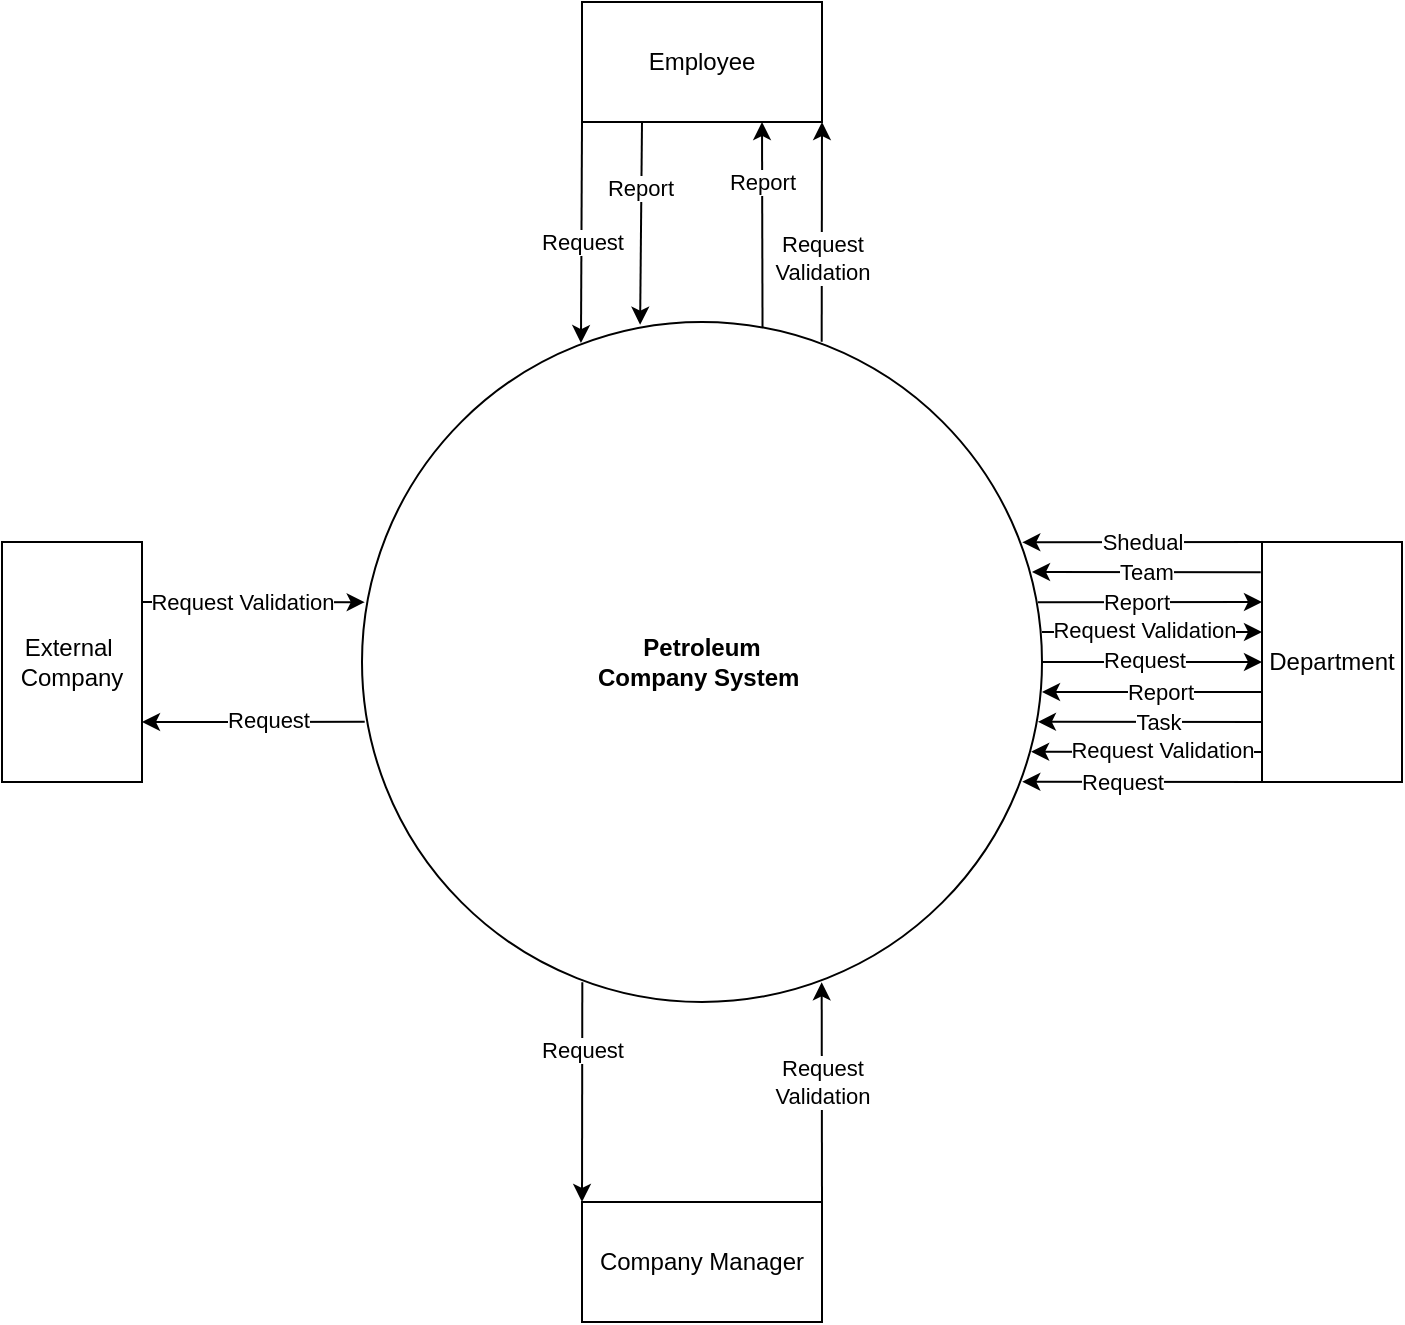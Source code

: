 <mxfile version="21.1.2" type="device">
  <diagram name="Page-1" id="UnYJ4b3-RVH2woZVWHlp">
    <mxGraphModel dx="1666" dy="962" grid="1" gridSize="10" guides="1" tooltips="1" connect="1" arrows="1" fold="1" page="1" pageScale="1" pageWidth="5000" pageHeight="5000" math="0" shadow="0">
      <root>
        <mxCell id="0" />
        <mxCell id="1" parent="0" />
        <mxCell id="g6rydhTcyriPLiJuR2jw-1" value="&lt;b&gt;Petroleum&lt;br/&gt;Company System&amp;nbsp;&lt;/b&gt;" style="ellipse;whiteSpace=wrap;html=1;aspect=fixed;" vertex="1" parent="1">
          <mxGeometry x="500" y="320" width="340" height="340" as="geometry" />
        </mxCell>
        <mxCell id="g6rydhTcyriPLiJuR2jw-3" value="Employee" style="rounded=0;whiteSpace=wrap;html=1;" vertex="1" parent="1">
          <mxGeometry x="610" y="160" width="120" height="60" as="geometry" />
        </mxCell>
        <mxCell id="g6rydhTcyriPLiJuR2jw-6" value="External&amp;nbsp;&lt;br&gt;Company" style="rounded=0;whiteSpace=wrap;html=1;" vertex="1" parent="1">
          <mxGeometry x="320" y="430" width="70" height="120" as="geometry" />
        </mxCell>
        <mxCell id="g6rydhTcyriPLiJuR2jw-8" value="Company Manager" style="rounded=0;whiteSpace=wrap;html=1;" vertex="1" parent="1">
          <mxGeometry x="610" y="760" width="120" height="60" as="geometry" />
        </mxCell>
        <mxCell id="g6rydhTcyriPLiJuR2jw-9" value="Department" style="rounded=0;whiteSpace=wrap;html=1;" vertex="1" parent="1">
          <mxGeometry x="950" y="430" width="70" height="120" as="geometry" />
        </mxCell>
        <mxCell id="g6rydhTcyriPLiJuR2jw-12" value="" style="endArrow=classic;html=1;rounded=0;exitX=0.25;exitY=1;exitDx=0;exitDy=0;entryX=0.409;entryY=0.004;entryDx=0;entryDy=0;entryPerimeter=0;" edge="1" parent="1" source="g6rydhTcyriPLiJuR2jw-3" target="g6rydhTcyriPLiJuR2jw-1">
          <mxGeometry width="50" height="50" relative="1" as="geometry">
            <mxPoint x="680" y="390" as="sourcePoint" />
            <mxPoint x="730" y="340" as="targetPoint" />
          </mxGeometry>
        </mxCell>
        <mxCell id="g6rydhTcyriPLiJuR2jw-13" value="Report" style="edgeLabel;html=1;align=center;verticalAlign=middle;resizable=0;points=[];" vertex="1" connectable="0" parent="g6rydhTcyriPLiJuR2jw-12">
          <mxGeometry x="-0.362" y="-1" relative="1" as="geometry">
            <mxPoint as="offset" />
          </mxGeometry>
        </mxCell>
        <mxCell id="g6rydhTcyriPLiJuR2jw-14" value="" style="endArrow=classic;html=1;rounded=0;entryX=0.75;entryY=1;entryDx=0;entryDy=0;exitX=0.589;exitY=0.008;exitDx=0;exitDy=0;exitPerimeter=0;" edge="1" parent="1" source="g6rydhTcyriPLiJuR2jw-1" target="g6rydhTcyriPLiJuR2jw-3">
          <mxGeometry width="50" height="50" relative="1" as="geometry">
            <mxPoint x="650" y="240" as="sourcePoint" />
            <mxPoint x="700" y="190" as="targetPoint" />
          </mxGeometry>
        </mxCell>
        <mxCell id="g6rydhTcyriPLiJuR2jw-15" value="Report" style="edgeLabel;html=1;align=center;verticalAlign=middle;resizable=0;points=[];" vertex="1" connectable="0" parent="g6rydhTcyriPLiJuR2jw-14">
          <mxGeometry x="0.448" relative="1" as="geometry">
            <mxPoint y="2" as="offset" />
          </mxGeometry>
        </mxCell>
        <mxCell id="g6rydhTcyriPLiJuR2jw-16" value="" style="endArrow=classic;html=1;rounded=0;exitX=0;exitY=1;exitDx=0;exitDy=0;entryX=0.322;entryY=0.031;entryDx=0;entryDy=0;entryPerimeter=0;" edge="1" parent="1" source="g6rydhTcyriPLiJuR2jw-3" target="g6rydhTcyriPLiJuR2jw-1">
          <mxGeometry width="50" height="50" relative="1" as="geometry">
            <mxPoint x="650" y="290" as="sourcePoint" />
            <mxPoint x="700" y="240" as="targetPoint" />
          </mxGeometry>
        </mxCell>
        <mxCell id="g6rydhTcyriPLiJuR2jw-18" value="Request" style="edgeLabel;html=1;align=center;verticalAlign=middle;resizable=0;points=[];" vertex="1" connectable="0" parent="g6rydhTcyriPLiJuR2jw-16">
          <mxGeometry x="0.09" relative="1" as="geometry">
            <mxPoint as="offset" />
          </mxGeometry>
        </mxCell>
        <mxCell id="g6rydhTcyriPLiJuR2jw-17" value="" style="endArrow=classic;html=1;rounded=0;entryX=1;entryY=1;entryDx=0;entryDy=0;exitX=0.676;exitY=0.029;exitDx=0;exitDy=0;exitPerimeter=0;" edge="1" parent="1" source="g6rydhTcyriPLiJuR2jw-1" target="g6rydhTcyriPLiJuR2jw-3">
          <mxGeometry width="50" height="50" relative="1" as="geometry">
            <mxPoint x="650" y="290" as="sourcePoint" />
            <mxPoint x="700" y="240" as="targetPoint" />
          </mxGeometry>
        </mxCell>
        <mxCell id="g6rydhTcyriPLiJuR2jw-19" value="Request&lt;br&gt;Validation" style="edgeLabel;html=1;align=center;verticalAlign=middle;resizable=0;points=[];" vertex="1" connectable="0" parent="g6rydhTcyriPLiJuR2jw-17">
          <mxGeometry x="-0.232" relative="1" as="geometry">
            <mxPoint as="offset" />
          </mxGeometry>
        </mxCell>
        <mxCell id="g6rydhTcyriPLiJuR2jw-20" value="" style="endArrow=classic;html=1;rounded=0;exitX=1;exitY=0.25;exitDx=0;exitDy=0;entryX=0.004;entryY=0.412;entryDx=0;entryDy=0;entryPerimeter=0;" edge="1" parent="1" source="g6rydhTcyriPLiJuR2jw-6" target="g6rydhTcyriPLiJuR2jw-1">
          <mxGeometry width="50" height="50" relative="1" as="geometry">
            <mxPoint x="480" y="490" as="sourcePoint" />
            <mxPoint x="530" y="440" as="targetPoint" />
          </mxGeometry>
        </mxCell>
        <mxCell id="g6rydhTcyriPLiJuR2jw-23" value="Request Validation" style="edgeLabel;html=1;align=center;verticalAlign=middle;resizable=0;points=[];" vertex="1" connectable="0" parent="g6rydhTcyriPLiJuR2jw-20">
          <mxGeometry x="-0.297" relative="1" as="geometry">
            <mxPoint x="11" as="offset" />
          </mxGeometry>
        </mxCell>
        <mxCell id="g6rydhTcyriPLiJuR2jw-21" value="" style="endArrow=classic;html=1;rounded=0;entryX=1;entryY=0.75;entryDx=0;entryDy=0;exitX=0.004;exitY=0.588;exitDx=0;exitDy=0;exitPerimeter=0;" edge="1" parent="1" source="g6rydhTcyriPLiJuR2jw-1" target="g6rydhTcyriPLiJuR2jw-6">
          <mxGeometry width="50" height="50" relative="1" as="geometry">
            <mxPoint x="480" y="490" as="sourcePoint" />
            <mxPoint x="530" y="440" as="targetPoint" />
          </mxGeometry>
        </mxCell>
        <mxCell id="g6rydhTcyriPLiJuR2jw-22" value="Request" style="edgeLabel;html=1;align=center;verticalAlign=middle;resizable=0;points=[];" vertex="1" connectable="0" parent="g6rydhTcyriPLiJuR2jw-21">
          <mxGeometry x="-0.128" y="-1" relative="1" as="geometry">
            <mxPoint as="offset" />
          </mxGeometry>
        </mxCell>
        <mxCell id="g6rydhTcyriPLiJuR2jw-24" value="" style="endArrow=classic;html=1;rounded=0;exitX=1;exitY=0;exitDx=0;exitDy=0;entryX=0.676;entryY=0.971;entryDx=0;entryDy=0;entryPerimeter=0;" edge="1" parent="1" source="g6rydhTcyriPLiJuR2jw-8" target="g6rydhTcyriPLiJuR2jw-1">
          <mxGeometry width="50" height="50" relative="1" as="geometry">
            <mxPoint x="700" y="710" as="sourcePoint" />
            <mxPoint x="750" y="660" as="targetPoint" />
          </mxGeometry>
        </mxCell>
        <mxCell id="g6rydhTcyriPLiJuR2jw-25" value="Request &lt;br&gt;Validation" style="edgeLabel;html=1;align=center;verticalAlign=middle;resizable=0;points=[];" vertex="1" connectable="0" parent="g6rydhTcyriPLiJuR2jw-24">
          <mxGeometry x="0.089" y="-1" relative="1" as="geometry">
            <mxPoint x="-1" as="offset" />
          </mxGeometry>
        </mxCell>
        <mxCell id="g6rydhTcyriPLiJuR2jw-26" value="" style="endArrow=classic;html=1;rounded=0;entryX=0;entryY=0;entryDx=0;entryDy=0;exitX=0.324;exitY=0.971;exitDx=0;exitDy=0;exitPerimeter=0;" edge="1" parent="1" source="g6rydhTcyriPLiJuR2jw-1" target="g6rydhTcyriPLiJuR2jw-8">
          <mxGeometry width="50" height="50" relative="1" as="geometry">
            <mxPoint x="630" y="690" as="sourcePoint" />
            <mxPoint x="720" y="670" as="targetPoint" />
          </mxGeometry>
        </mxCell>
        <mxCell id="g6rydhTcyriPLiJuR2jw-27" value="Request" style="edgeLabel;html=1;align=center;verticalAlign=middle;resizable=0;points=[];" vertex="1" connectable="0" parent="g6rydhTcyriPLiJuR2jw-26">
          <mxGeometry x="-0.387" relative="1" as="geometry">
            <mxPoint as="offset" />
          </mxGeometry>
        </mxCell>
        <mxCell id="g6rydhTcyriPLiJuR2jw-28" value="" style="endArrow=classic;html=1;rounded=0;exitX=0;exitY=1;exitDx=0;exitDy=0;entryX=0.971;entryY=0.676;entryDx=0;entryDy=0;entryPerimeter=0;" edge="1" parent="1" source="g6rydhTcyriPLiJuR2jw-9" target="g6rydhTcyriPLiJuR2jw-1">
          <mxGeometry width="50" height="50" relative="1" as="geometry">
            <mxPoint x="770" y="490" as="sourcePoint" />
            <mxPoint x="820" y="440" as="targetPoint" />
          </mxGeometry>
        </mxCell>
        <mxCell id="g6rydhTcyriPLiJuR2jw-32" value="Request" style="edgeLabel;html=1;align=center;verticalAlign=middle;resizable=0;points=[];" vertex="1" connectable="0" parent="g6rydhTcyriPLiJuR2jw-28">
          <mxGeometry x="0.178" relative="1" as="geometry">
            <mxPoint as="offset" />
          </mxGeometry>
        </mxCell>
        <mxCell id="g6rydhTcyriPLiJuR2jw-29" value="" style="endArrow=classic;html=1;rounded=0;exitX=0;exitY=0.75;exitDx=0;exitDy=0;entryX=0.994;entryY=0.588;entryDx=0;entryDy=0;entryPerimeter=0;" edge="1" parent="1" source="g6rydhTcyriPLiJuR2jw-9" target="g6rydhTcyriPLiJuR2jw-1">
          <mxGeometry width="50" height="50" relative="1" as="geometry">
            <mxPoint x="770" y="490" as="sourcePoint" />
            <mxPoint x="890" y="510" as="targetPoint" />
          </mxGeometry>
        </mxCell>
        <mxCell id="g6rydhTcyriPLiJuR2jw-34" value="Task" style="edgeLabel;html=1;align=center;verticalAlign=middle;resizable=0;points=[];" vertex="1" connectable="0" parent="g6rydhTcyriPLiJuR2jw-29">
          <mxGeometry x="-0.074" relative="1" as="geometry">
            <mxPoint as="offset" />
          </mxGeometry>
        </mxCell>
        <mxCell id="g6rydhTcyriPLiJuR2jw-31" value="" style="endArrow=classic;html=1;rounded=0;exitX=0;exitY=0.75;exitDx=0;exitDy=0;entryX=0.984;entryY=0.632;entryDx=0;entryDy=0;entryPerimeter=0;" edge="1" parent="1" target="g6rydhTcyriPLiJuR2jw-1">
          <mxGeometry width="50" height="50" relative="1" as="geometry">
            <mxPoint x="950" y="535" as="sourcePoint" />
            <mxPoint x="840" y="535" as="targetPoint" />
          </mxGeometry>
        </mxCell>
        <mxCell id="g6rydhTcyriPLiJuR2jw-33" value="Request Validation" style="edgeLabel;html=1;align=center;verticalAlign=middle;resizable=0;points=[];" vertex="1" connectable="0" parent="g6rydhTcyriPLiJuR2jw-31">
          <mxGeometry x="0.423" y="-1" relative="1" as="geometry">
            <mxPoint x="32" as="offset" />
          </mxGeometry>
        </mxCell>
        <mxCell id="g6rydhTcyriPLiJuR2jw-36" value="" style="endArrow=classic;html=1;rounded=0;exitX=0;exitY=0.75;exitDx=0;exitDy=0;entryX=1;entryY=0.588;entryDx=0;entryDy=0;entryPerimeter=0;" edge="1" parent="1">
          <mxGeometry width="50" height="50" relative="1" as="geometry">
            <mxPoint x="950" y="505" as="sourcePoint" />
            <mxPoint x="840" y="505" as="targetPoint" />
          </mxGeometry>
        </mxCell>
        <mxCell id="g6rydhTcyriPLiJuR2jw-37" value="Report" style="edgeLabel;html=1;align=center;verticalAlign=middle;resizable=0;points=[];" vertex="1" connectable="0" parent="g6rydhTcyriPLiJuR2jw-36">
          <mxGeometry x="-0.074" relative="1" as="geometry">
            <mxPoint as="offset" />
          </mxGeometry>
        </mxCell>
        <mxCell id="g6rydhTcyriPLiJuR2jw-38" value="" style="endArrow=classic;html=1;rounded=0;exitX=1;exitY=0.5;exitDx=0;exitDy=0;entryX=0;entryY=0.5;entryDx=0;entryDy=0;" edge="1" parent="1" source="g6rydhTcyriPLiJuR2jw-1" target="g6rydhTcyriPLiJuR2jw-9">
          <mxGeometry width="50" height="50" relative="1" as="geometry">
            <mxPoint x="900" y="510" as="sourcePoint" />
            <mxPoint x="948" y="490" as="targetPoint" />
          </mxGeometry>
        </mxCell>
        <mxCell id="g6rydhTcyriPLiJuR2jw-39" value="Request" style="edgeLabel;html=1;align=center;verticalAlign=middle;resizable=0;points=[];" vertex="1" connectable="0" parent="g6rydhTcyriPLiJuR2jw-38">
          <mxGeometry x="-0.079" y="1" relative="1" as="geometry">
            <mxPoint as="offset" />
          </mxGeometry>
        </mxCell>
        <mxCell id="g6rydhTcyriPLiJuR2jw-43" value="" style="endArrow=classic;html=1;rounded=0;exitX=1;exitY=0.5;exitDx=0;exitDy=0;entryX=0;entryY=0.5;entryDx=0;entryDy=0;" edge="1" parent="1">
          <mxGeometry width="50" height="50" relative="1" as="geometry">
            <mxPoint x="840" y="475" as="sourcePoint" />
            <mxPoint x="950" y="475" as="targetPoint" />
          </mxGeometry>
        </mxCell>
        <mxCell id="g6rydhTcyriPLiJuR2jw-44" value="Request Validation" style="edgeLabel;html=1;align=center;verticalAlign=middle;resizable=0;points=[];" vertex="1" connectable="0" parent="g6rydhTcyriPLiJuR2jw-43">
          <mxGeometry x="-0.079" y="1" relative="1" as="geometry">
            <mxPoint as="offset" />
          </mxGeometry>
        </mxCell>
        <mxCell id="g6rydhTcyriPLiJuR2jw-45" value="" style="endArrow=classic;html=1;rounded=0;exitX=0.994;exitY=0.412;exitDx=0;exitDy=0;entryX=0;entryY=0.25;entryDx=0;entryDy=0;exitPerimeter=0;" edge="1" parent="1" source="g6rydhTcyriPLiJuR2jw-1" target="g6rydhTcyriPLiJuR2jw-9">
          <mxGeometry width="50" height="50" relative="1" as="geometry">
            <mxPoint x="910" y="420" as="sourcePoint" />
            <mxPoint x="860" y="470" as="targetPoint" />
          </mxGeometry>
        </mxCell>
        <mxCell id="g6rydhTcyriPLiJuR2jw-46" value="Report" style="edgeLabel;html=1;align=center;verticalAlign=middle;resizable=0;points=[];" vertex="1" connectable="0" parent="g6rydhTcyriPLiJuR2jw-45">
          <mxGeometry x="-0.137" relative="1" as="geometry">
            <mxPoint as="offset" />
          </mxGeometry>
        </mxCell>
        <mxCell id="g6rydhTcyriPLiJuR2jw-47" value="" style="endArrow=classic;html=1;rounded=0;entryX=0.971;entryY=0.324;entryDx=0;entryDy=0;entryPerimeter=0;exitX=0;exitY=0;exitDx=0;exitDy=0;" edge="1" parent="1" source="g6rydhTcyriPLiJuR2jw-9" target="g6rydhTcyriPLiJuR2jw-1">
          <mxGeometry width="50" height="50" relative="1" as="geometry">
            <mxPoint x="860" y="430" as="sourcePoint" />
            <mxPoint x="950" y="430" as="targetPoint" />
          </mxGeometry>
        </mxCell>
        <mxCell id="g6rydhTcyriPLiJuR2jw-48" value="Shedual" style="edgeLabel;html=1;align=center;verticalAlign=middle;resizable=0;points=[];" vertex="1" connectable="0" parent="g6rydhTcyriPLiJuR2jw-47">
          <mxGeometry x="-0.066" relative="1" as="geometry">
            <mxPoint x="-4" as="offset" />
          </mxGeometry>
        </mxCell>
        <mxCell id="g6rydhTcyriPLiJuR2jw-50" value="" style="endArrow=classic;html=1;rounded=0;exitX=-0.009;exitY=0.126;exitDx=0;exitDy=0;exitPerimeter=0;" edge="1" parent="1" source="g6rydhTcyriPLiJuR2jw-9">
          <mxGeometry width="50" height="50" relative="1" as="geometry">
            <mxPoint x="945" y="445" as="sourcePoint" />
            <mxPoint x="835" y="445" as="targetPoint" />
          </mxGeometry>
        </mxCell>
        <mxCell id="g6rydhTcyriPLiJuR2jw-51" value="Team" style="edgeLabel;html=1;align=center;verticalAlign=middle;resizable=0;points=[];" vertex="1" connectable="0" parent="g6rydhTcyriPLiJuR2jw-50">
          <mxGeometry x="-0.066" relative="1" as="geometry">
            <mxPoint x="-4" as="offset" />
          </mxGeometry>
        </mxCell>
      </root>
    </mxGraphModel>
  </diagram>
</mxfile>
